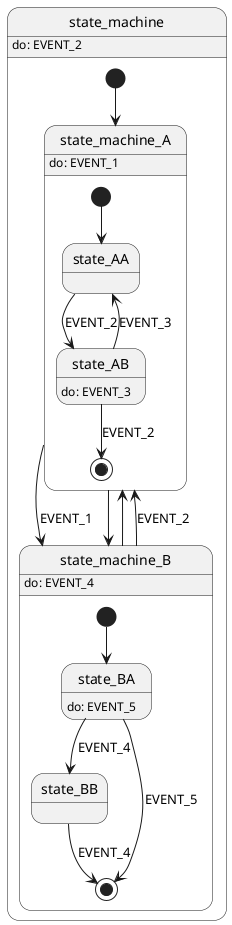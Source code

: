 @startuml state_machine

state state_machine {
    state state_machine_A {
        state state_AA
        state state_AB
        state state_AB : do: EVENT_3

        [*] --> state_AA
        state_AA --> state_AB : EVENT_2
        state_AB --> state_AA : EVENT_3
        state_AB --> [*] : EVENT_2
    }
    state state_machine_A : do: EVENT_1

    state state_machine_B {
        state state_BA
        state state_BA : do: EVENT_5

        state state_BB

        [*] --> state_BA
        state_BA --> state_BB : EVENT_4
        state_BA --> [*] : EVENT_5
        state_BB --> [*] : EVENT_4
    }
    state state_machine_B : do: EVENT_4

    [*] --> state_machine_A
    state_machine_A --> state_machine_B : EVENT_1
    state_machine_A --> state_machine_B
    state_machine_B --> state_machine_A : EVENT_2
    state_machine_B --> state_machine_A
}

state state_machine : do: EVENT_2

@enduml
